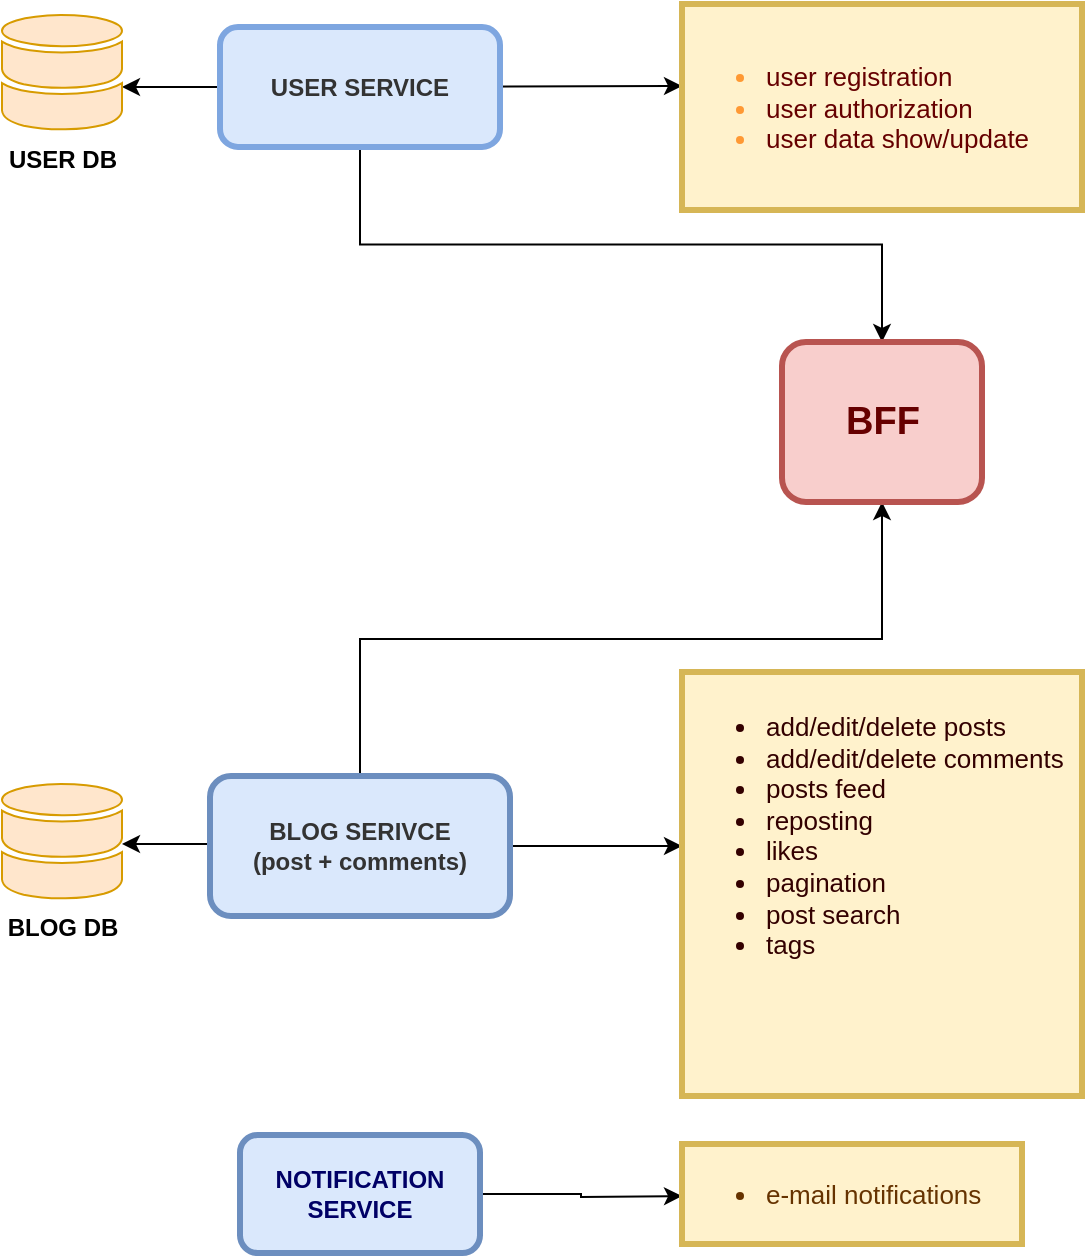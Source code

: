 <mxfile>
    <diagram id="vJuzBvd8-o5eG-wYTYjz" name="Page-1">
        <mxGraphModel dx="810" dy="588" grid="0" gridSize="10" guides="1" tooltips="1" connect="1" arrows="1" fold="1" page="1" pageScale="1" pageWidth="600" pageHeight="700" math="0" shadow="0">
            <root>
                <mxCell id="0"/>
                <mxCell id="1" parent="0"/>
                <mxCell id="_MifWXFNx-hbYajGU1_R-20" style="edgeStyle=orthogonalEdgeStyle;rounded=0;orthogonalLoop=1;jettySize=auto;html=1;exitX=1;exitY=0.5;exitDx=0;exitDy=0;" parent="1" source="_MifWXFNx-hbYajGU1_R-1" edge="1">
                    <mxGeometry relative="1" as="geometry">
                        <mxPoint x="240" y="80" as="sourcePoint"/>
                        <mxPoint x="370" y="79" as="targetPoint"/>
                        <Array as="points">
                            <mxPoint x="230" y="79"/>
                        </Array>
                    </mxGeometry>
                </mxCell>
                <mxCell id="_MifWXFNx-hbYajGU1_R-30" style="edgeStyle=orthogonalEdgeStyle;rounded=0;orthogonalLoop=1;jettySize=auto;html=1;" parent="1" source="_MifWXFNx-hbYajGU1_R-1" target="SA7rkE6UhtDftPwgPrOH-3" edge="1">
                    <mxGeometry relative="1" as="geometry">
                        <mxPoint x="90" y="81.0" as="targetPoint"/>
                        <Array as="points">
                            <mxPoint x="110" y="80"/>
                            <mxPoint x="110" y="80"/>
                        </Array>
                    </mxGeometry>
                </mxCell>
                <mxCell id="SA7rkE6UhtDftPwgPrOH-18" style="edgeStyle=orthogonalEdgeStyle;rounded=0;orthogonalLoop=1;jettySize=auto;html=1;exitX=0.5;exitY=1;exitDx=0;exitDy=0;fontSize=13;fontColor=default;" parent="1" source="_MifWXFNx-hbYajGU1_R-1" target="SA7rkE6UhtDftPwgPrOH-14" edge="1">
                    <mxGeometry relative="1" as="geometry"/>
                </mxCell>
                <mxCell id="_MifWXFNx-hbYajGU1_R-1" value="USER SERVICE" style="rounded=1;whiteSpace=wrap;html=1;strokeColor=#7EA6E0;fillColor=#dae8fc;sketch=0;glass=0;shadow=0;fillStyle=auto;strokeWidth=3;fontStyle=1;fontColor=#333333;" parent="1" vertex="1">
                    <mxGeometry x="139" y="49.5" width="140" height="60" as="geometry"/>
                </mxCell>
                <mxCell id="_MifWXFNx-hbYajGU1_R-16" style="edgeStyle=orthogonalEdgeStyle;rounded=0;orthogonalLoop=1;jettySize=auto;html=1;" parent="1" source="_MifWXFNx-hbYajGU1_R-9" edge="1">
                    <mxGeometry relative="1" as="geometry">
                        <mxPoint x="370" y="459" as="targetPoint"/>
                        <Array as="points">
                            <mxPoint x="350" y="459"/>
                            <mxPoint x="350" y="459"/>
                        </Array>
                    </mxGeometry>
                </mxCell>
                <mxCell id="_MifWXFNx-hbYajGU1_R-29" style="edgeStyle=orthogonalEdgeStyle;rounded=0;orthogonalLoop=1;jettySize=auto;html=1;" parent="1" target="SA7rkE6UhtDftPwgPrOH-6" edge="1">
                    <mxGeometry relative="1" as="geometry">
                        <mxPoint x="160" y="458" as="sourcePoint"/>
                        <mxPoint x="100" y="454" as="targetPoint"/>
                        <Array as="points">
                            <mxPoint x="100" y="458"/>
                            <mxPoint x="100" y="458"/>
                        </Array>
                    </mxGeometry>
                </mxCell>
                <mxCell id="SA7rkE6UhtDftPwgPrOH-19" style="edgeStyle=orthogonalEdgeStyle;rounded=0;orthogonalLoop=1;jettySize=auto;html=1;exitX=0.5;exitY=0;exitDx=0;exitDy=0;entryX=0.5;entryY=1;entryDx=0;entryDy=0;fontSize=13;fontColor=default;" parent="1" source="_MifWXFNx-hbYajGU1_R-9" target="SA7rkE6UhtDftPwgPrOH-14" edge="1">
                    <mxGeometry relative="1" as="geometry"/>
                </mxCell>
                <mxCell id="_MifWXFNx-hbYajGU1_R-9" value="BLOG SERIVCE&lt;br&gt;(post + comments)" style="rounded=1;whiteSpace=wrap;html=1;strokeColor=#6c8ebf;fillColor=#dae8fc;strokeWidth=3;fontStyle=1;fontColor=#333333;" parent="1" vertex="1">
                    <mxGeometry x="134" y="424" width="150" height="70" as="geometry"/>
                </mxCell>
                <mxCell id="_MifWXFNx-hbYajGU1_R-19" value="&lt;br&gt;" style="edgeStyle=orthogonalEdgeStyle;rounded=0;orthogonalLoop=1;jettySize=auto;html=1;" parent="1" source="_MifWXFNx-hbYajGU1_R-13" edge="1">
                    <mxGeometry relative="1" as="geometry">
                        <mxPoint x="370" y="634" as="targetPoint"/>
                    </mxGeometry>
                </mxCell>
                <mxCell id="_MifWXFNx-hbYajGU1_R-13" value="&lt;font color=&quot;#000066&quot;&gt;NOTIFICATION SERVICE&lt;/font&gt;" style="rounded=1;whiteSpace=wrap;html=1;fillColor=#dae8fc;strokeColor=#6c8ebf;strokeWidth=3;fontStyle=1" parent="1" vertex="1">
                    <mxGeometry x="149" y="603.5" width="120" height="59" as="geometry"/>
                </mxCell>
                <mxCell id="SA7rkE6UhtDftPwgPrOH-3" value="USER DB" style="sketch=0;shadow=0;dashed=0;html=1;strokeColor=#d79b00;labelPosition=center;verticalLabelPosition=bottom;verticalAlign=top;outlineConnect=0;align=center;shape=mxgraph.office.databases.database_mini_2;fillColor=#ffe6cc;rounded=1;glass=0;fillStyle=auto;strokeWidth=1;fontStyle=1" parent="1" vertex="1">
                    <mxGeometry x="30" y="43.5" width="60" height="58" as="geometry"/>
                </mxCell>
                <mxCell id="SA7rkE6UhtDftPwgPrOH-6" value="&lt;div&gt;BLOG DB&lt;/div&gt;" style="sketch=0;shadow=0;dashed=0;html=1;strokeColor=#d79b00;labelPosition=center;verticalLabelPosition=bottom;verticalAlign=top;outlineConnect=0;align=center;shape=mxgraph.office.databases.database_mini_2;fillColor=#ffe6cc;rounded=1;glass=0;fillStyle=auto;strokeWidth=1;fontStyle=1" parent="1" vertex="1">
                    <mxGeometry x="30" y="428" width="60" height="58" as="geometry"/>
                </mxCell>
                <mxCell id="SA7rkE6UhtDftPwgPrOH-9" value="&lt;ul&gt;&lt;li&gt;add/edit/delete posts&lt;br&gt;&lt;/li&gt;&lt;li&gt;add/edit/delete comments&lt;/li&gt;&lt;li&gt;posts feed&lt;/li&gt;&lt;li&gt;reposting&lt;/li&gt;&lt;li&gt;likes&lt;/li&gt;&lt;li&gt;pagination&lt;/li&gt;&lt;li&gt;post search&lt;/li&gt;&lt;li&gt;&lt;div&gt;tags&lt;br style=&quot;font-size: 13px;&quot;&gt;&lt;/div&gt;&lt;br&gt;&lt;/li&gt;&lt;/ul&gt;" style="text;strokeColor=#d6b656;fillColor=#fff2cc;html=1;whiteSpace=wrap;verticalAlign=top;overflow=hidden;rounded=0;shadow=0;glass=0;labelBackgroundColor=none;labelBorderColor=none;sketch=0;fillStyle=auto;strokeWidth=3;fontSize=13;align=left;fontColor=#330000;" parent="1" vertex="1">
                    <mxGeometry x="370" y="372" width="200" height="212" as="geometry"/>
                </mxCell>
                <mxCell id="SA7rkE6UhtDftPwgPrOH-12" value="&lt;ul&gt;&lt;li&gt;&lt;font color=&quot;#660000&quot;&gt;user registration&lt;br&gt;&lt;/font&gt;&lt;/li&gt;&lt;li&gt;&lt;font color=&quot;#660000&quot;&gt;user authorization&lt;/font&gt;&lt;/li&gt;&lt;li&gt;&lt;font color=&quot;#660000&quot;&gt;user data show/update&lt;/font&gt;&lt;/li&gt;&lt;/ul&gt;" style="text;strokeColor=#d6b656;fillColor=#fff2cc;html=1;whiteSpace=wrap;verticalAlign=middle;overflow=hidden;rounded=0;shadow=0;glass=0;labelBackgroundColor=none;labelBorderColor=none;sketch=0;fillStyle=auto;strokeWidth=3;fontSize=13;fontColor=#FF9933;" parent="1" vertex="1">
                    <mxGeometry x="370" y="38" width="200" height="103" as="geometry"/>
                </mxCell>
                <mxCell id="SA7rkE6UhtDftPwgPrOH-13" value="&lt;ul&gt;&lt;li&gt;e-mail notifications&lt;br&gt;&lt;/li&gt;&lt;/ul&gt;" style="text;strokeColor=#d6b656;fillColor=#fff2cc;html=1;whiteSpace=wrap;verticalAlign=middle;overflow=hidden;rounded=0;shadow=0;glass=0;labelBackgroundColor=none;labelBorderColor=none;sketch=0;fillStyle=auto;strokeWidth=3;fontSize=13;fontColor=#663300;" parent="1" vertex="1">
                    <mxGeometry x="370" y="608" width="170" height="50" as="geometry"/>
                </mxCell>
                <mxCell id="SA7rkE6UhtDftPwgPrOH-14" value="BFF" style="text;strokeColor=#b85450;fillColor=#f8cecc;html=1;fontSize=19;fontStyle=1;verticalAlign=middle;align=center;rounded=1;shadow=0;glass=0;labelBackgroundColor=none;labelBorderColor=none;sketch=0;fillStyle=auto;strokeWidth=3;fontColor=#660000;" parent="1" vertex="1">
                    <mxGeometry x="420" y="207" width="100" height="80" as="geometry"/>
                </mxCell>
            </root>
        </mxGraphModel>
    </diagram>
</mxfile>
